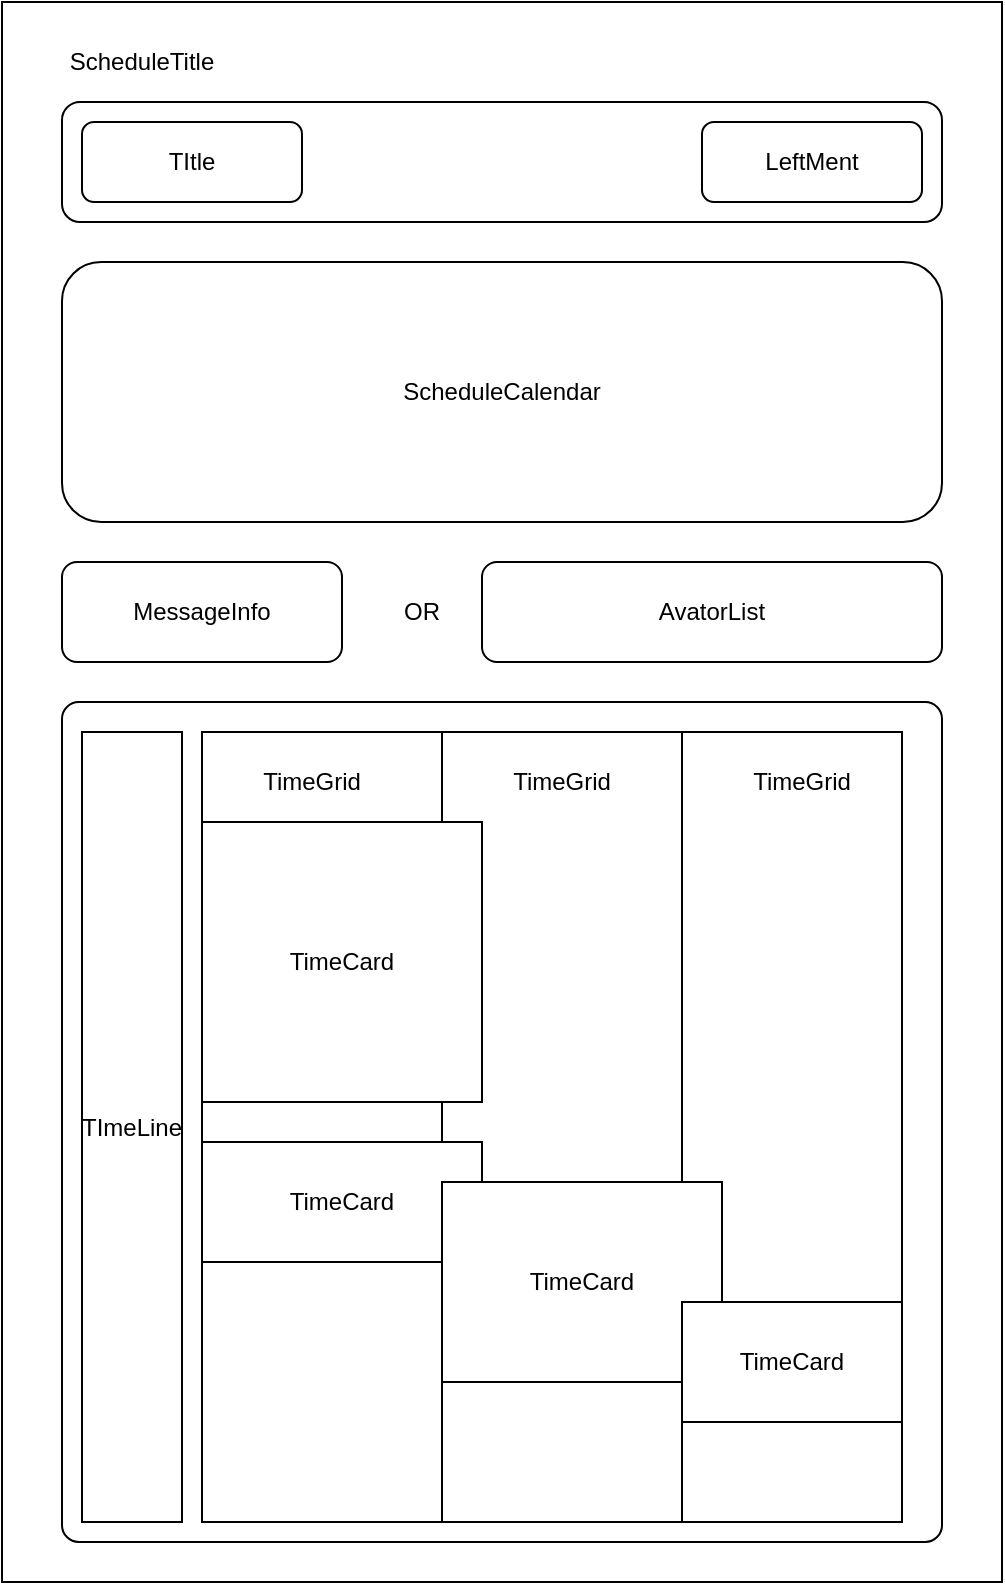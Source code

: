 <mxfile version="14.7.2" type="github">
  <diagram id="-D3HPK3Xs3A1-_dWI5G_" name="Page-1">
    <mxGraphModel dx="2253" dy="867" grid="1" gridSize="10" guides="1" tooltips="1" connect="1" arrows="1" fold="1" page="1" pageScale="1" pageWidth="827" pageHeight="1169" math="0" shadow="0">
      <root>
        <mxCell id="0" />
        <mxCell id="1" parent="0" />
        <mxCell id="D5p_mO4EMILQY3NPAEZa-1" value="" style="rounded=0;whiteSpace=wrap;html=1;" vertex="1" parent="1">
          <mxGeometry x="-170" y="70" width="500" height="790" as="geometry" />
        </mxCell>
        <mxCell id="D5p_mO4EMILQY3NPAEZa-2" value="ScheduleTitle" style="text;html=1;strokeColor=none;fillColor=none;align=center;verticalAlign=middle;whiteSpace=wrap;rounded=0;" vertex="1" parent="1">
          <mxGeometry x="-120" y="90" width="40" height="20" as="geometry" />
        </mxCell>
        <mxCell id="D5p_mO4EMILQY3NPAEZa-3" value="" style="rounded=1;whiteSpace=wrap;html=1;" vertex="1" parent="1">
          <mxGeometry x="-140" y="120" width="440" height="60" as="geometry" />
        </mxCell>
        <mxCell id="D5p_mO4EMILQY3NPAEZa-5" value="" style="rounded=1;whiteSpace=wrap;html=1;" vertex="1" parent="1">
          <mxGeometry x="-140" y="200" width="440" height="130" as="geometry" />
        </mxCell>
        <mxCell id="D5p_mO4EMILQY3NPAEZa-6" value="ScheduleCalendar" style="text;html=1;strokeColor=none;fillColor=none;align=center;verticalAlign=middle;whiteSpace=wrap;rounded=0;" vertex="1" parent="1">
          <mxGeometry x="60" y="255" width="40" height="20" as="geometry" />
        </mxCell>
        <mxCell id="D5p_mO4EMILQY3NPAEZa-7" value="TItle" style="rounded=1;whiteSpace=wrap;html=1;" vertex="1" parent="1">
          <mxGeometry x="-130" y="130" width="110" height="40" as="geometry" />
        </mxCell>
        <mxCell id="D5p_mO4EMILQY3NPAEZa-8" value="LeftMent" style="rounded=1;whiteSpace=wrap;html=1;" vertex="1" parent="1">
          <mxGeometry x="180" y="130" width="110" height="40" as="geometry" />
        </mxCell>
        <mxCell id="D5p_mO4EMILQY3NPAEZa-9" value="MessageInfo" style="rounded=1;whiteSpace=wrap;html=1;" vertex="1" parent="1">
          <mxGeometry x="-140" y="350" width="140" height="50" as="geometry" />
        </mxCell>
        <mxCell id="D5p_mO4EMILQY3NPAEZa-10" value="AvatorList" style="rounded=1;whiteSpace=wrap;html=1;" vertex="1" parent="1">
          <mxGeometry x="70" y="350" width="230" height="50" as="geometry" />
        </mxCell>
        <mxCell id="D5p_mO4EMILQY3NPAEZa-11" value="OR" style="text;html=1;strokeColor=none;fillColor=none;align=center;verticalAlign=middle;whiteSpace=wrap;rounded=0;" vertex="1" parent="1">
          <mxGeometry x="20" y="365" width="40" height="20" as="geometry" />
        </mxCell>
        <mxCell id="D5p_mO4EMILQY3NPAEZa-12" value="" style="rounded=1;whiteSpace=wrap;html=1;arcSize=2;" vertex="1" parent="1">
          <mxGeometry x="-140" y="420" width="440" height="420" as="geometry" />
        </mxCell>
        <mxCell id="D5p_mO4EMILQY3NPAEZa-13" value="TImeLine" style="rounded=0;whiteSpace=wrap;html=1;" vertex="1" parent="1">
          <mxGeometry x="-130" y="435" width="50" height="395" as="geometry" />
        </mxCell>
        <mxCell id="D5p_mO4EMILQY3NPAEZa-14" value="" style="rounded=0;whiteSpace=wrap;html=1;" vertex="1" parent="1">
          <mxGeometry x="-70" y="435" width="120" height="395" as="geometry" />
        </mxCell>
        <mxCell id="D5p_mO4EMILQY3NPAEZa-15" value="" style="rounded=0;whiteSpace=wrap;html=1;" vertex="1" parent="1">
          <mxGeometry x="50" y="435" width="120" height="395" as="geometry" />
        </mxCell>
        <mxCell id="D5p_mO4EMILQY3NPAEZa-16" value="TimeGrid" style="text;html=1;strokeColor=none;fillColor=none;align=center;verticalAlign=middle;whiteSpace=wrap;rounded=0;" vertex="1" parent="1">
          <mxGeometry x="-35" y="450" width="40" height="20" as="geometry" />
        </mxCell>
        <mxCell id="D5p_mO4EMILQY3NPAEZa-19" value="TimeCard" style="whiteSpace=wrap;html=1;aspect=fixed;" vertex="1" parent="1">
          <mxGeometry x="-70" y="480" width="140" height="140" as="geometry" />
        </mxCell>
        <mxCell id="D5p_mO4EMILQY3NPAEZa-22" value="&lt;span&gt;TimeCard&lt;/span&gt;" style="rounded=0;whiteSpace=wrap;html=1;" vertex="1" parent="1">
          <mxGeometry x="-70" y="640" width="140" height="60" as="geometry" />
        </mxCell>
        <mxCell id="D5p_mO4EMILQY3NPAEZa-24" value="" style="rounded=0;whiteSpace=wrap;html=1;" vertex="1" parent="1">
          <mxGeometry x="170" y="435" width="110" height="395" as="geometry" />
        </mxCell>
        <mxCell id="D5p_mO4EMILQY3NPAEZa-23" value="&lt;span&gt;TimeCard&lt;/span&gt;" style="rounded=0;whiteSpace=wrap;html=1;" vertex="1" parent="1">
          <mxGeometry x="50" y="660" width="140" height="100" as="geometry" />
        </mxCell>
        <mxCell id="D5p_mO4EMILQY3NPAEZa-25" value="&lt;span&gt;TimeCard&lt;/span&gt;" style="rounded=0;whiteSpace=wrap;html=1;" vertex="1" parent="1">
          <mxGeometry x="170" y="720" width="110" height="60" as="geometry" />
        </mxCell>
        <mxCell id="D5p_mO4EMILQY3NPAEZa-26" value="TimeGrid" style="text;html=1;strokeColor=none;fillColor=none;align=center;verticalAlign=middle;whiteSpace=wrap;rounded=0;" vertex="1" parent="1">
          <mxGeometry x="90" y="450" width="40" height="20" as="geometry" />
        </mxCell>
        <mxCell id="D5p_mO4EMILQY3NPAEZa-27" value="TimeGrid" style="text;html=1;strokeColor=none;fillColor=none;align=center;verticalAlign=middle;whiteSpace=wrap;rounded=0;" vertex="1" parent="1">
          <mxGeometry x="210" y="450" width="40" height="20" as="geometry" />
        </mxCell>
      </root>
    </mxGraphModel>
  </diagram>
</mxfile>

